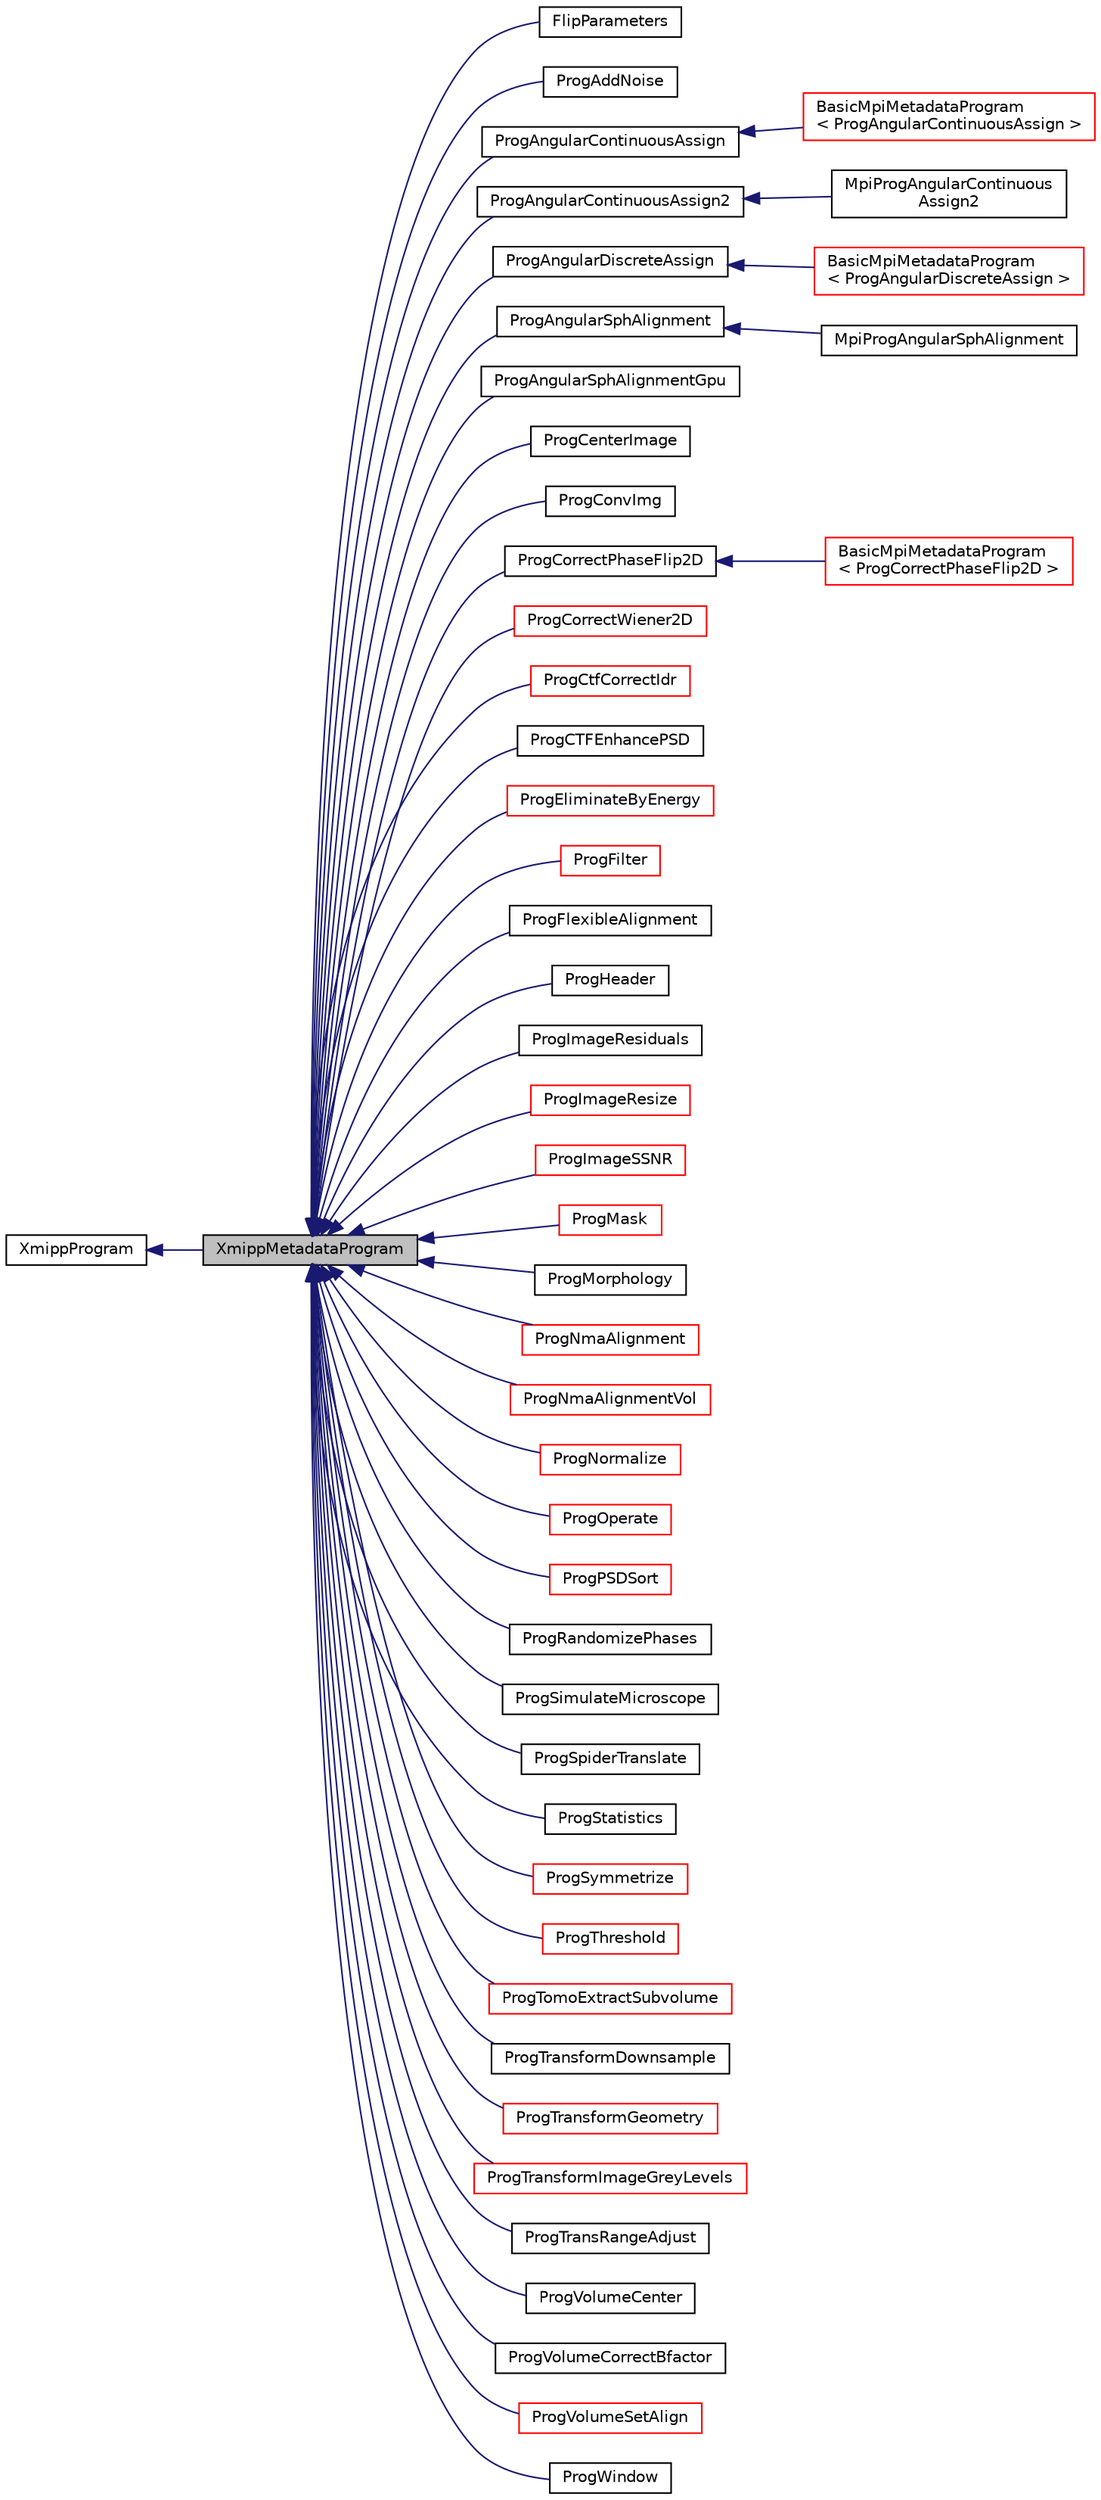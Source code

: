 digraph "XmippMetadataProgram"
{
  edge [fontname="Helvetica",fontsize="10",labelfontname="Helvetica",labelfontsize="10"];
  node [fontname="Helvetica",fontsize="10",shape=record];
  rankdir="LR";
  Node0 [label="XmippMetadataProgram",height=0.2,width=0.4,color="black", fillcolor="grey75", style="filled", fontcolor="black"];
  Node1 -> Node0 [dir="back",color="midnightblue",fontsize="10",style="solid",fontname="Helvetica"];
  Node1 [label="XmippProgram",height=0.2,width=0.4,color="black", fillcolor="white", style="filled",URL="$classXmippProgram.html"];
  Node0 -> Node2 [dir="back",color="midnightblue",fontsize="10",style="solid",fontname="Helvetica"];
  Node2 [label="FlipParameters",height=0.2,width=0.4,color="black", fillcolor="white", style="filled",URL="$classFlipParameters.html"];
  Node0 -> Node3 [dir="back",color="midnightblue",fontsize="10",style="solid",fontname="Helvetica"];
  Node3 [label="ProgAddNoise",height=0.2,width=0.4,color="black", fillcolor="white", style="filled",URL="$classProgAddNoise.html"];
  Node0 -> Node4 [dir="back",color="midnightblue",fontsize="10",style="solid",fontname="Helvetica"];
  Node4 [label="ProgAngularContinuousAssign",height=0.2,width=0.4,color="black", fillcolor="white", style="filled",URL="$classProgAngularContinuousAssign.html"];
  Node4 -> Node5 [dir="back",color="midnightblue",fontsize="10",style="solid",fontname="Helvetica"];
  Node5 [label="BasicMpiMetadataProgram\l\< ProgAngularContinuousAssign \>",height=0.2,width=0.4,color="red", fillcolor="white", style="filled",URL="$classBasicMpiMetadataProgram.html"];
  Node0 -> Node7 [dir="back",color="midnightblue",fontsize="10",style="solid",fontname="Helvetica"];
  Node7 [label="ProgAngularContinuousAssign2",height=0.2,width=0.4,color="black", fillcolor="white", style="filled",URL="$classProgAngularContinuousAssign2.html"];
  Node7 -> Node8 [dir="back",color="midnightblue",fontsize="10",style="solid",fontname="Helvetica"];
  Node8 [label="MpiProgAngularContinuous\lAssign2",height=0.2,width=0.4,color="black", fillcolor="white", style="filled",URL="$classMpiProgAngularContinuousAssign2.html"];
  Node0 -> Node9 [dir="back",color="midnightblue",fontsize="10",style="solid",fontname="Helvetica"];
  Node9 [label="ProgAngularDiscreteAssign",height=0.2,width=0.4,color="black", fillcolor="white", style="filled",URL="$classProgAngularDiscreteAssign.html"];
  Node9 -> Node10 [dir="back",color="midnightblue",fontsize="10",style="solid",fontname="Helvetica"];
  Node10 [label="BasicMpiMetadataProgram\l\< ProgAngularDiscreteAssign \>",height=0.2,width=0.4,color="red", fillcolor="white", style="filled",URL="$classBasicMpiMetadataProgram.html"];
  Node0 -> Node12 [dir="back",color="midnightblue",fontsize="10",style="solid",fontname="Helvetica"];
  Node12 [label="ProgAngularSphAlignment",height=0.2,width=0.4,color="black", fillcolor="white", style="filled",URL="$classProgAngularSphAlignment.html"];
  Node12 -> Node13 [dir="back",color="midnightblue",fontsize="10",style="solid",fontname="Helvetica"];
  Node13 [label="MpiProgAngularSphAlignment",height=0.2,width=0.4,color="black", fillcolor="white", style="filled",URL="$classMpiProgAngularSphAlignment.html"];
  Node0 -> Node14 [dir="back",color="midnightblue",fontsize="10",style="solid",fontname="Helvetica"];
  Node14 [label="ProgAngularSphAlignmentGpu",height=0.2,width=0.4,color="black", fillcolor="white", style="filled",URL="$classProgAngularSphAlignmentGpu.html"];
  Node0 -> Node15 [dir="back",color="midnightblue",fontsize="10",style="solid",fontname="Helvetica"];
  Node15 [label="ProgCenterImage",height=0.2,width=0.4,color="black", fillcolor="white", style="filled",URL="$classProgCenterImage.html"];
  Node0 -> Node16 [dir="back",color="midnightblue",fontsize="10",style="solid",fontname="Helvetica"];
  Node16 [label="ProgConvImg",height=0.2,width=0.4,color="black", fillcolor="white", style="filled",URL="$classProgConvImg.html"];
  Node0 -> Node17 [dir="back",color="midnightblue",fontsize="10",style="solid",fontname="Helvetica"];
  Node17 [label="ProgCorrectPhaseFlip2D",height=0.2,width=0.4,color="black", fillcolor="white", style="filled",URL="$classProgCorrectPhaseFlip2D.html"];
  Node17 -> Node18 [dir="back",color="midnightblue",fontsize="10",style="solid",fontname="Helvetica"];
  Node18 [label="BasicMpiMetadataProgram\l\< ProgCorrectPhaseFlip2D \>",height=0.2,width=0.4,color="red", fillcolor="white", style="filled",URL="$classBasicMpiMetadataProgram.html"];
  Node0 -> Node20 [dir="back",color="midnightblue",fontsize="10",style="solid",fontname="Helvetica"];
  Node20 [label="ProgCorrectWiener2D",height=0.2,width=0.4,color="red", fillcolor="white", style="filled",URL="$classProgCorrectWiener2D.html"];
  Node0 -> Node23 [dir="back",color="midnightblue",fontsize="10",style="solid",fontname="Helvetica"];
  Node23 [label="ProgCtfCorrectIdr",height=0.2,width=0.4,color="red", fillcolor="white", style="filled",URL="$classProgCtfCorrectIdr.html"];
  Node0 -> Node26 [dir="back",color="midnightblue",fontsize="10",style="solid",fontname="Helvetica"];
  Node26 [label="ProgCTFEnhancePSD",height=0.2,width=0.4,color="black", fillcolor="white", style="filled",URL="$classProgCTFEnhancePSD.html"];
  Node0 -> Node27 [dir="back",color="midnightblue",fontsize="10",style="solid",fontname="Helvetica"];
  Node27 [label="ProgEliminateByEnergy",height=0.2,width=0.4,color="red", fillcolor="white", style="filled",URL="$classProgEliminateByEnergy.html",tooltip="Threshold Parameters. "];
  Node0 -> Node30 [dir="back",color="midnightblue",fontsize="10",style="solid",fontname="Helvetica"];
  Node30 [label="ProgFilter",height=0.2,width=0.4,color="red", fillcolor="white", style="filled",URL="$classProgFilter.html"];
  Node0 -> Node33 [dir="back",color="midnightblue",fontsize="10",style="solid",fontname="Helvetica"];
  Node33 [label="ProgFlexibleAlignment",height=0.2,width=0.4,color="black", fillcolor="white", style="filled",URL="$classProgFlexibleAlignment.html"];
  Node0 -> Node34 [dir="back",color="midnightblue",fontsize="10",style="solid",fontname="Helvetica"];
  Node34 [label="ProgHeader",height=0.2,width=0.4,color="black", fillcolor="white", style="filled",URL="$classProgHeader.html"];
  Node0 -> Node35 [dir="back",color="midnightblue",fontsize="10",style="solid",fontname="Helvetica"];
  Node35 [label="ProgImageResiduals",height=0.2,width=0.4,color="black", fillcolor="white", style="filled",URL="$classProgImageResiduals.html"];
  Node0 -> Node36 [dir="back",color="midnightblue",fontsize="10",style="solid",fontname="Helvetica"];
  Node36 [label="ProgImageResize",height=0.2,width=0.4,color="red", fillcolor="white", style="filled",URL="$classProgImageResize.html"];
  Node0 -> Node39 [dir="back",color="midnightblue",fontsize="10",style="solid",fontname="Helvetica"];
  Node39 [label="ProgImageSSNR",height=0.2,width=0.4,color="red", fillcolor="white", style="filled",URL="$classProgImageSSNR.html"];
  Node0 -> Node42 [dir="back",color="midnightblue",fontsize="10",style="solid",fontname="Helvetica"];
  Node42 [label="ProgMask",height=0.2,width=0.4,color="red", fillcolor="white", style="filled",URL="$classProgMask.html"];
  Node0 -> Node45 [dir="back",color="midnightblue",fontsize="10",style="solid",fontname="Helvetica"];
  Node45 [label="ProgMorphology",height=0.2,width=0.4,color="black", fillcolor="white", style="filled",URL="$classProgMorphology.html"];
  Node0 -> Node46 [dir="back",color="midnightblue",fontsize="10",style="solid",fontname="Helvetica"];
  Node46 [label="ProgNmaAlignment",height=0.2,width=0.4,color="red", fillcolor="white", style="filled",URL="$classProgNmaAlignment.html"];
  Node0 -> Node48 [dir="back",color="midnightblue",fontsize="10",style="solid",fontname="Helvetica"];
  Node48 [label="ProgNmaAlignmentVol",height=0.2,width=0.4,color="red", fillcolor="white", style="filled",URL="$classProgNmaAlignmentVol.html"];
  Node0 -> Node50 [dir="back",color="midnightblue",fontsize="10",style="solid",fontname="Helvetica"];
  Node50 [label="ProgNormalize",height=0.2,width=0.4,color="red", fillcolor="white", style="filled",URL="$classProgNormalize.html"];
  Node0 -> Node53 [dir="back",color="midnightblue",fontsize="10",style="solid",fontname="Helvetica"];
  Node53 [label="ProgOperate",height=0.2,width=0.4,color="red", fillcolor="white", style="filled",URL="$classProgOperate.html"];
  Node0 -> Node56 [dir="back",color="midnightblue",fontsize="10",style="solid",fontname="Helvetica"];
  Node56 [label="ProgPSDSort",height=0.2,width=0.4,color="red", fillcolor="white", style="filled",URL="$classProgPSDSort.html"];
  Node0 -> Node59 [dir="back",color="midnightblue",fontsize="10",style="solid",fontname="Helvetica"];
  Node59 [label="ProgRandomizePhases",height=0.2,width=0.4,color="black", fillcolor="white", style="filled",URL="$classProgRandomizePhases.html"];
  Node0 -> Node60 [dir="back",color="midnightblue",fontsize="10",style="solid",fontname="Helvetica"];
  Node60 [label="ProgSimulateMicroscope",height=0.2,width=0.4,color="black", fillcolor="white", style="filled",URL="$classProgSimulateMicroscope.html"];
  Node0 -> Node61 [dir="back",color="midnightblue",fontsize="10",style="solid",fontname="Helvetica"];
  Node61 [label="ProgSpiderTranslate",height=0.2,width=0.4,color="black", fillcolor="white", style="filled",URL="$classProgSpiderTranslate.html"];
  Node0 -> Node62 [dir="back",color="midnightblue",fontsize="10",style="solid",fontname="Helvetica"];
  Node62 [label="ProgStatistics",height=0.2,width=0.4,color="black", fillcolor="white", style="filled",URL="$classProgStatistics.html"];
  Node0 -> Node63 [dir="back",color="midnightblue",fontsize="10",style="solid",fontname="Helvetica"];
  Node63 [label="ProgSymmetrize",height=0.2,width=0.4,color="red", fillcolor="white", style="filled",URL="$classProgSymmetrize.html",tooltip="Symmetrize Parameters. "];
  Node0 -> Node66 [dir="back",color="midnightblue",fontsize="10",style="solid",fontname="Helvetica"];
  Node66 [label="ProgThreshold",height=0.2,width=0.4,color="red", fillcolor="white", style="filled",URL="$classProgThreshold.html",tooltip="Threshold Parameters. "];
  Node0 -> Node69 [dir="back",color="midnightblue",fontsize="10",style="solid",fontname="Helvetica"];
  Node69 [label="ProgTomoExtractSubvolume",height=0.2,width=0.4,color="red", fillcolor="white", style="filled",URL="$classProgTomoExtractSubvolume.html"];
  Node0 -> Node72 [dir="back",color="midnightblue",fontsize="10",style="solid",fontname="Helvetica"];
  Node72 [label="ProgTransformDownsample",height=0.2,width=0.4,color="black", fillcolor="white", style="filled",URL="$classProgTransformDownsample.html"];
  Node0 -> Node73 [dir="back",color="midnightblue",fontsize="10",style="solid",fontname="Helvetica"];
  Node73 [label="ProgTransformGeometry",height=0.2,width=0.4,color="red", fillcolor="white", style="filled",URL="$classProgTransformGeometry.html"];
  Node0 -> Node76 [dir="back",color="midnightblue",fontsize="10",style="solid",fontname="Helvetica"];
  Node76 [label="ProgTransformImageGreyLevels",height=0.2,width=0.4,color="red", fillcolor="white", style="filled",URL="$classProgTransformImageGreyLevels.html"];
  Node0 -> Node78 [dir="back",color="midnightblue",fontsize="10",style="solid",fontname="Helvetica"];
  Node78 [label="ProgTransRangeAdjust",height=0.2,width=0.4,color="black", fillcolor="white", style="filled",URL="$classProgTransRangeAdjust.html"];
  Node0 -> Node79 [dir="back",color="midnightblue",fontsize="10",style="solid",fontname="Helvetica"];
  Node79 [label="ProgVolumeCenter",height=0.2,width=0.4,color="black", fillcolor="white", style="filled",URL="$classProgVolumeCenter.html"];
  Node0 -> Node80 [dir="back",color="midnightblue",fontsize="10",style="solid",fontname="Helvetica"];
  Node80 [label="ProgVolumeCorrectBfactor",height=0.2,width=0.4,color="black", fillcolor="white", style="filled",URL="$classProgVolumeCorrectBfactor.html"];
  Node0 -> Node81 [dir="back",color="midnightblue",fontsize="10",style="solid",fontname="Helvetica"];
  Node81 [label="ProgVolumeSetAlign",height=0.2,width=0.4,color="red", fillcolor="white", style="filled",URL="$classProgVolumeSetAlign.html"];
  Node0 -> Node83 [dir="back",color="midnightblue",fontsize="10",style="solid",fontname="Helvetica"];
  Node83 [label="ProgWindow",height=0.2,width=0.4,color="black", fillcolor="white", style="filled",URL="$classProgWindow.html"];
}
